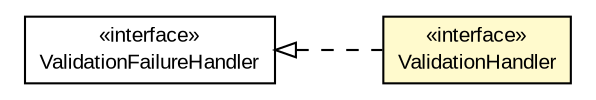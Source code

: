 #!/usr/local/bin/dot
#
# Class diagram 
# Generated by UMLGraph version R5_6-24-gf6e263 (http://www.umlgraph.org/)
#

digraph G {
	edge [fontname="arial",fontsize=10,labelfontname="arial",labelfontsize=10];
	node [fontname="arial",fontsize=10,shape=plaintext];
	nodesep=0.25;
	ranksep=0.5;
	rankdir=LR;
	// org.turbogwt.mvp.databind.client.validation.ValidationHandler
	c1896 [label=<<table title="org.turbogwt.mvp.databind.client.validation.ValidationHandler" border="0" cellborder="1" cellspacing="0" cellpadding="2" port="p" bgcolor="lemonChiffon" href="./ValidationHandler.html">
		<tr><td><table border="0" cellspacing="0" cellpadding="1">
<tr><td align="center" balign="center"> &#171;interface&#187; </td></tr>
<tr><td align="center" balign="center"> ValidationHandler </td></tr>
		</table></td></tr>
		</table>>, URL="./ValidationHandler.html", fontname="arial", fontcolor="black", fontsize=10.0];
	// org.turbogwt.mvp.databind.client.validation.ValidationFailureHandler
	c1897 [label=<<table title="org.turbogwt.mvp.databind.client.validation.ValidationFailureHandler" border="0" cellborder="1" cellspacing="0" cellpadding="2" port="p" href="./ValidationFailureHandler.html">
		<tr><td><table border="0" cellspacing="0" cellpadding="1">
<tr><td align="center" balign="center"> &#171;interface&#187; </td></tr>
<tr><td align="center" balign="center"> ValidationFailureHandler </td></tr>
		</table></td></tr>
		</table>>, URL="./ValidationFailureHandler.html", fontname="arial", fontcolor="black", fontsize=10.0];
	//org.turbogwt.mvp.databind.client.validation.ValidationHandler implements org.turbogwt.mvp.databind.client.validation.ValidationFailureHandler
	c1897:p -> c1896:p [dir=back,arrowtail=empty,style=dashed];
}

